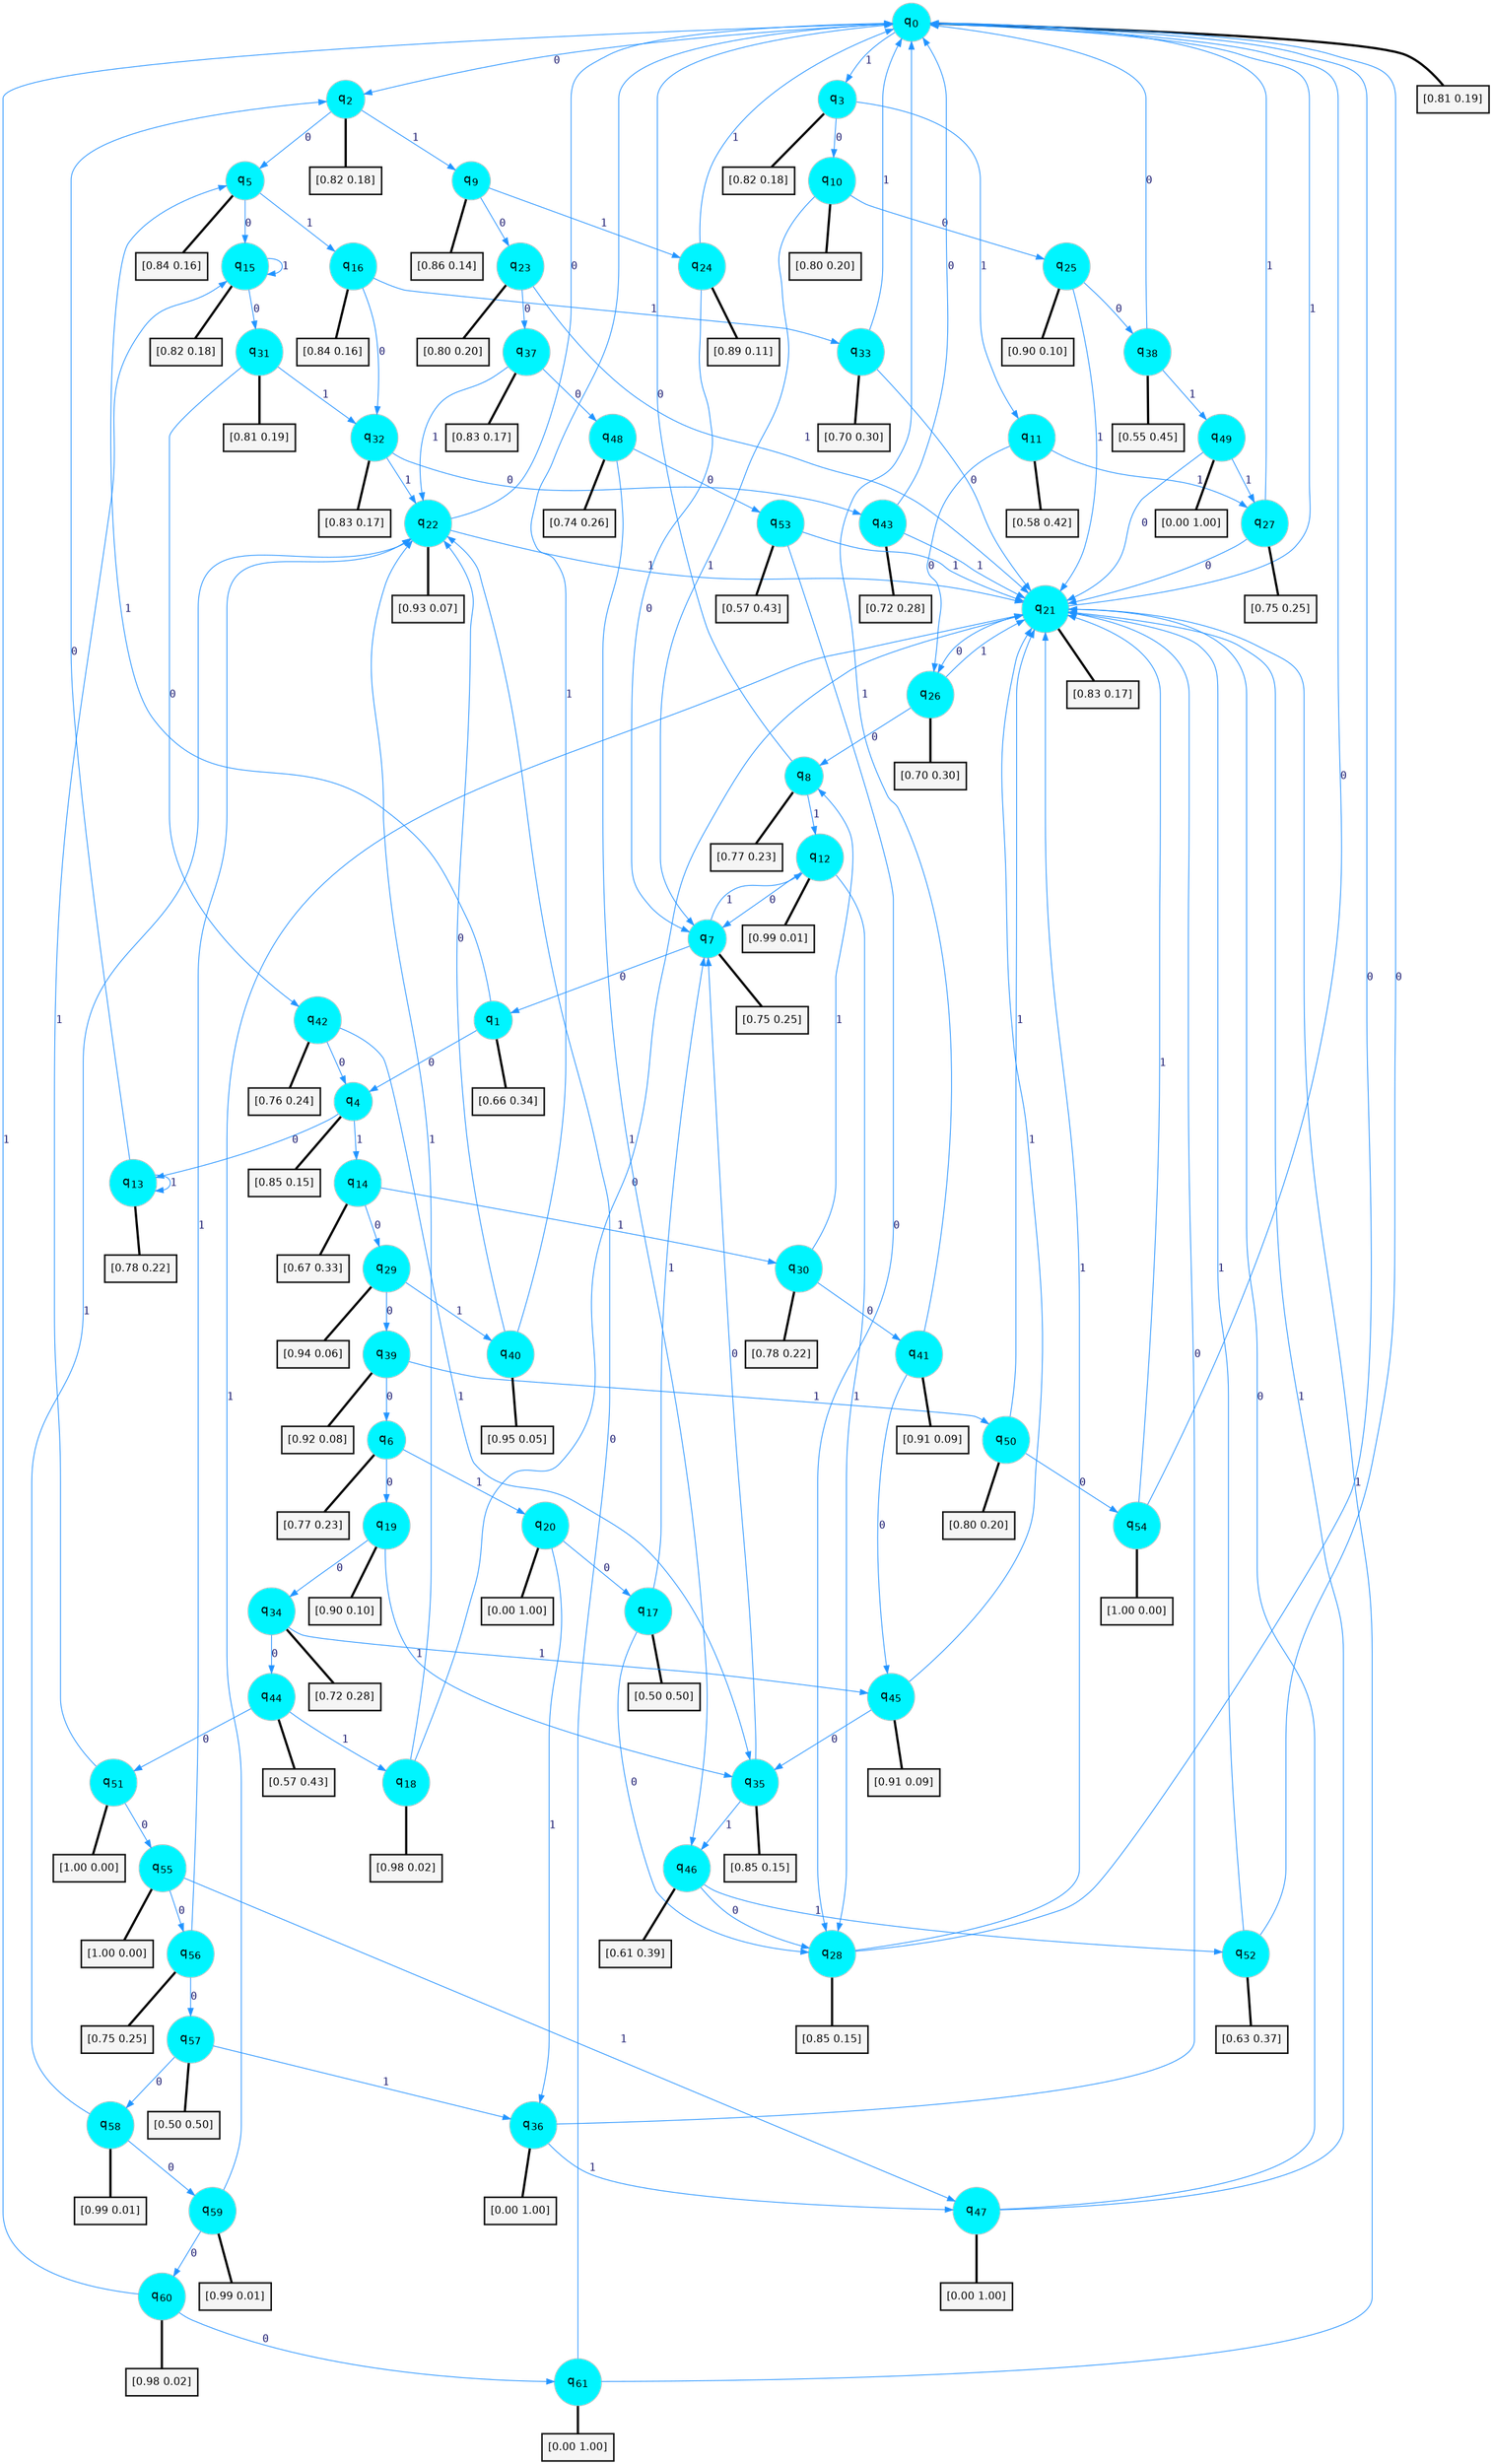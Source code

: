 digraph G {
graph [
bgcolor=transparent, dpi=300, rankdir=TD, size="40,25"];
node [
color=gray, fillcolor=turquoise1, fontcolor=black, fontname=Helvetica, fontsize=16, fontweight=bold, shape=circle, style=filled];
edge [
arrowsize=1, color=dodgerblue1, fontcolor=midnightblue, fontname=courier, fontweight=bold, penwidth=1, style=solid, weight=20];
0[label=<q<SUB>0</SUB>>];
1[label=<q<SUB>1</SUB>>];
2[label=<q<SUB>2</SUB>>];
3[label=<q<SUB>3</SUB>>];
4[label=<q<SUB>4</SUB>>];
5[label=<q<SUB>5</SUB>>];
6[label=<q<SUB>6</SUB>>];
7[label=<q<SUB>7</SUB>>];
8[label=<q<SUB>8</SUB>>];
9[label=<q<SUB>9</SUB>>];
10[label=<q<SUB>10</SUB>>];
11[label=<q<SUB>11</SUB>>];
12[label=<q<SUB>12</SUB>>];
13[label=<q<SUB>13</SUB>>];
14[label=<q<SUB>14</SUB>>];
15[label=<q<SUB>15</SUB>>];
16[label=<q<SUB>16</SUB>>];
17[label=<q<SUB>17</SUB>>];
18[label=<q<SUB>18</SUB>>];
19[label=<q<SUB>19</SUB>>];
20[label=<q<SUB>20</SUB>>];
21[label=<q<SUB>21</SUB>>];
22[label=<q<SUB>22</SUB>>];
23[label=<q<SUB>23</SUB>>];
24[label=<q<SUB>24</SUB>>];
25[label=<q<SUB>25</SUB>>];
26[label=<q<SUB>26</SUB>>];
27[label=<q<SUB>27</SUB>>];
28[label=<q<SUB>28</SUB>>];
29[label=<q<SUB>29</SUB>>];
30[label=<q<SUB>30</SUB>>];
31[label=<q<SUB>31</SUB>>];
32[label=<q<SUB>32</SUB>>];
33[label=<q<SUB>33</SUB>>];
34[label=<q<SUB>34</SUB>>];
35[label=<q<SUB>35</SUB>>];
36[label=<q<SUB>36</SUB>>];
37[label=<q<SUB>37</SUB>>];
38[label=<q<SUB>38</SUB>>];
39[label=<q<SUB>39</SUB>>];
40[label=<q<SUB>40</SUB>>];
41[label=<q<SUB>41</SUB>>];
42[label=<q<SUB>42</SUB>>];
43[label=<q<SUB>43</SUB>>];
44[label=<q<SUB>44</SUB>>];
45[label=<q<SUB>45</SUB>>];
46[label=<q<SUB>46</SUB>>];
47[label=<q<SUB>47</SUB>>];
48[label=<q<SUB>48</SUB>>];
49[label=<q<SUB>49</SUB>>];
50[label=<q<SUB>50</SUB>>];
51[label=<q<SUB>51</SUB>>];
52[label=<q<SUB>52</SUB>>];
53[label=<q<SUB>53</SUB>>];
54[label=<q<SUB>54</SUB>>];
55[label=<q<SUB>55</SUB>>];
56[label=<q<SUB>56</SUB>>];
57[label=<q<SUB>57</SUB>>];
58[label=<q<SUB>58</SUB>>];
59[label=<q<SUB>59</SUB>>];
60[label=<q<SUB>60</SUB>>];
61[label=<q<SUB>61</SUB>>];
62[label="[0.81 0.19]", shape=box,fontcolor=black, fontname=Helvetica, fontsize=14, penwidth=2, fillcolor=whitesmoke,color=black];
63[label="[0.66 0.34]", shape=box,fontcolor=black, fontname=Helvetica, fontsize=14, penwidth=2, fillcolor=whitesmoke,color=black];
64[label="[0.82 0.18]", shape=box,fontcolor=black, fontname=Helvetica, fontsize=14, penwidth=2, fillcolor=whitesmoke,color=black];
65[label="[0.82 0.18]", shape=box,fontcolor=black, fontname=Helvetica, fontsize=14, penwidth=2, fillcolor=whitesmoke,color=black];
66[label="[0.85 0.15]", shape=box,fontcolor=black, fontname=Helvetica, fontsize=14, penwidth=2, fillcolor=whitesmoke,color=black];
67[label="[0.84 0.16]", shape=box,fontcolor=black, fontname=Helvetica, fontsize=14, penwidth=2, fillcolor=whitesmoke,color=black];
68[label="[0.77 0.23]", shape=box,fontcolor=black, fontname=Helvetica, fontsize=14, penwidth=2, fillcolor=whitesmoke,color=black];
69[label="[0.75 0.25]", shape=box,fontcolor=black, fontname=Helvetica, fontsize=14, penwidth=2, fillcolor=whitesmoke,color=black];
70[label="[0.77 0.23]", shape=box,fontcolor=black, fontname=Helvetica, fontsize=14, penwidth=2, fillcolor=whitesmoke,color=black];
71[label="[0.86 0.14]", shape=box,fontcolor=black, fontname=Helvetica, fontsize=14, penwidth=2, fillcolor=whitesmoke,color=black];
72[label="[0.80 0.20]", shape=box,fontcolor=black, fontname=Helvetica, fontsize=14, penwidth=2, fillcolor=whitesmoke,color=black];
73[label="[0.58 0.42]", shape=box,fontcolor=black, fontname=Helvetica, fontsize=14, penwidth=2, fillcolor=whitesmoke,color=black];
74[label="[0.99 0.01]", shape=box,fontcolor=black, fontname=Helvetica, fontsize=14, penwidth=2, fillcolor=whitesmoke,color=black];
75[label="[0.78 0.22]", shape=box,fontcolor=black, fontname=Helvetica, fontsize=14, penwidth=2, fillcolor=whitesmoke,color=black];
76[label="[0.67 0.33]", shape=box,fontcolor=black, fontname=Helvetica, fontsize=14, penwidth=2, fillcolor=whitesmoke,color=black];
77[label="[0.82 0.18]", shape=box,fontcolor=black, fontname=Helvetica, fontsize=14, penwidth=2, fillcolor=whitesmoke,color=black];
78[label="[0.84 0.16]", shape=box,fontcolor=black, fontname=Helvetica, fontsize=14, penwidth=2, fillcolor=whitesmoke,color=black];
79[label="[0.50 0.50]", shape=box,fontcolor=black, fontname=Helvetica, fontsize=14, penwidth=2, fillcolor=whitesmoke,color=black];
80[label="[0.98 0.02]", shape=box,fontcolor=black, fontname=Helvetica, fontsize=14, penwidth=2, fillcolor=whitesmoke,color=black];
81[label="[0.90 0.10]", shape=box,fontcolor=black, fontname=Helvetica, fontsize=14, penwidth=2, fillcolor=whitesmoke,color=black];
82[label="[0.00 1.00]", shape=box,fontcolor=black, fontname=Helvetica, fontsize=14, penwidth=2, fillcolor=whitesmoke,color=black];
83[label="[0.83 0.17]", shape=box,fontcolor=black, fontname=Helvetica, fontsize=14, penwidth=2, fillcolor=whitesmoke,color=black];
84[label="[0.93 0.07]", shape=box,fontcolor=black, fontname=Helvetica, fontsize=14, penwidth=2, fillcolor=whitesmoke,color=black];
85[label="[0.80 0.20]", shape=box,fontcolor=black, fontname=Helvetica, fontsize=14, penwidth=2, fillcolor=whitesmoke,color=black];
86[label="[0.89 0.11]", shape=box,fontcolor=black, fontname=Helvetica, fontsize=14, penwidth=2, fillcolor=whitesmoke,color=black];
87[label="[0.90 0.10]", shape=box,fontcolor=black, fontname=Helvetica, fontsize=14, penwidth=2, fillcolor=whitesmoke,color=black];
88[label="[0.70 0.30]", shape=box,fontcolor=black, fontname=Helvetica, fontsize=14, penwidth=2, fillcolor=whitesmoke,color=black];
89[label="[0.75 0.25]", shape=box,fontcolor=black, fontname=Helvetica, fontsize=14, penwidth=2, fillcolor=whitesmoke,color=black];
90[label="[0.85 0.15]", shape=box,fontcolor=black, fontname=Helvetica, fontsize=14, penwidth=2, fillcolor=whitesmoke,color=black];
91[label="[0.94 0.06]", shape=box,fontcolor=black, fontname=Helvetica, fontsize=14, penwidth=2, fillcolor=whitesmoke,color=black];
92[label="[0.78 0.22]", shape=box,fontcolor=black, fontname=Helvetica, fontsize=14, penwidth=2, fillcolor=whitesmoke,color=black];
93[label="[0.81 0.19]", shape=box,fontcolor=black, fontname=Helvetica, fontsize=14, penwidth=2, fillcolor=whitesmoke,color=black];
94[label="[0.83 0.17]", shape=box,fontcolor=black, fontname=Helvetica, fontsize=14, penwidth=2, fillcolor=whitesmoke,color=black];
95[label="[0.70 0.30]", shape=box,fontcolor=black, fontname=Helvetica, fontsize=14, penwidth=2, fillcolor=whitesmoke,color=black];
96[label="[0.72 0.28]", shape=box,fontcolor=black, fontname=Helvetica, fontsize=14, penwidth=2, fillcolor=whitesmoke,color=black];
97[label="[0.85 0.15]", shape=box,fontcolor=black, fontname=Helvetica, fontsize=14, penwidth=2, fillcolor=whitesmoke,color=black];
98[label="[0.00 1.00]", shape=box,fontcolor=black, fontname=Helvetica, fontsize=14, penwidth=2, fillcolor=whitesmoke,color=black];
99[label="[0.83 0.17]", shape=box,fontcolor=black, fontname=Helvetica, fontsize=14, penwidth=2, fillcolor=whitesmoke,color=black];
100[label="[0.55 0.45]", shape=box,fontcolor=black, fontname=Helvetica, fontsize=14, penwidth=2, fillcolor=whitesmoke,color=black];
101[label="[0.92 0.08]", shape=box,fontcolor=black, fontname=Helvetica, fontsize=14, penwidth=2, fillcolor=whitesmoke,color=black];
102[label="[0.95 0.05]", shape=box,fontcolor=black, fontname=Helvetica, fontsize=14, penwidth=2, fillcolor=whitesmoke,color=black];
103[label="[0.91 0.09]", shape=box,fontcolor=black, fontname=Helvetica, fontsize=14, penwidth=2, fillcolor=whitesmoke,color=black];
104[label="[0.76 0.24]", shape=box,fontcolor=black, fontname=Helvetica, fontsize=14, penwidth=2, fillcolor=whitesmoke,color=black];
105[label="[0.72 0.28]", shape=box,fontcolor=black, fontname=Helvetica, fontsize=14, penwidth=2, fillcolor=whitesmoke,color=black];
106[label="[0.57 0.43]", shape=box,fontcolor=black, fontname=Helvetica, fontsize=14, penwidth=2, fillcolor=whitesmoke,color=black];
107[label="[0.91 0.09]", shape=box,fontcolor=black, fontname=Helvetica, fontsize=14, penwidth=2, fillcolor=whitesmoke,color=black];
108[label="[0.61 0.39]", shape=box,fontcolor=black, fontname=Helvetica, fontsize=14, penwidth=2, fillcolor=whitesmoke,color=black];
109[label="[0.00 1.00]", shape=box,fontcolor=black, fontname=Helvetica, fontsize=14, penwidth=2, fillcolor=whitesmoke,color=black];
110[label="[0.74 0.26]", shape=box,fontcolor=black, fontname=Helvetica, fontsize=14, penwidth=2, fillcolor=whitesmoke,color=black];
111[label="[0.00 1.00]", shape=box,fontcolor=black, fontname=Helvetica, fontsize=14, penwidth=2, fillcolor=whitesmoke,color=black];
112[label="[0.80 0.20]", shape=box,fontcolor=black, fontname=Helvetica, fontsize=14, penwidth=2, fillcolor=whitesmoke,color=black];
113[label="[1.00 0.00]", shape=box,fontcolor=black, fontname=Helvetica, fontsize=14, penwidth=2, fillcolor=whitesmoke,color=black];
114[label="[0.63 0.37]", shape=box,fontcolor=black, fontname=Helvetica, fontsize=14, penwidth=2, fillcolor=whitesmoke,color=black];
115[label="[0.57 0.43]", shape=box,fontcolor=black, fontname=Helvetica, fontsize=14, penwidth=2, fillcolor=whitesmoke,color=black];
116[label="[1.00 0.00]", shape=box,fontcolor=black, fontname=Helvetica, fontsize=14, penwidth=2, fillcolor=whitesmoke,color=black];
117[label="[1.00 0.00]", shape=box,fontcolor=black, fontname=Helvetica, fontsize=14, penwidth=2, fillcolor=whitesmoke,color=black];
118[label="[0.75 0.25]", shape=box,fontcolor=black, fontname=Helvetica, fontsize=14, penwidth=2, fillcolor=whitesmoke,color=black];
119[label="[0.50 0.50]", shape=box,fontcolor=black, fontname=Helvetica, fontsize=14, penwidth=2, fillcolor=whitesmoke,color=black];
120[label="[0.99 0.01]", shape=box,fontcolor=black, fontname=Helvetica, fontsize=14, penwidth=2, fillcolor=whitesmoke,color=black];
121[label="[0.99 0.01]", shape=box,fontcolor=black, fontname=Helvetica, fontsize=14, penwidth=2, fillcolor=whitesmoke,color=black];
122[label="[0.98 0.02]", shape=box,fontcolor=black, fontname=Helvetica, fontsize=14, penwidth=2, fillcolor=whitesmoke,color=black];
123[label="[0.00 1.00]", shape=box,fontcolor=black, fontname=Helvetica, fontsize=14, penwidth=2, fillcolor=whitesmoke,color=black];
0->2 [label=0];
0->3 [label=1];
0->62 [arrowhead=none, penwidth=3,color=black];
1->4 [label=0];
1->5 [label=1];
1->63 [arrowhead=none, penwidth=3,color=black];
2->5 [label=0];
2->9 [label=1];
2->64 [arrowhead=none, penwidth=3,color=black];
3->10 [label=0];
3->11 [label=1];
3->65 [arrowhead=none, penwidth=3,color=black];
4->13 [label=0];
4->14 [label=1];
4->66 [arrowhead=none, penwidth=3,color=black];
5->15 [label=0];
5->16 [label=1];
5->67 [arrowhead=none, penwidth=3,color=black];
6->19 [label=0];
6->20 [label=1];
6->68 [arrowhead=none, penwidth=3,color=black];
7->1 [label=0];
7->12 [label=1];
7->69 [arrowhead=none, penwidth=3,color=black];
8->0 [label=0];
8->12 [label=1];
8->70 [arrowhead=none, penwidth=3,color=black];
9->23 [label=0];
9->24 [label=1];
9->71 [arrowhead=none, penwidth=3,color=black];
10->25 [label=0];
10->7 [label=1];
10->72 [arrowhead=none, penwidth=3,color=black];
11->26 [label=0];
11->27 [label=1];
11->73 [arrowhead=none, penwidth=3,color=black];
12->7 [label=0];
12->28 [label=1];
12->74 [arrowhead=none, penwidth=3,color=black];
13->2 [label=0];
13->13 [label=1];
13->75 [arrowhead=none, penwidth=3,color=black];
14->29 [label=0];
14->30 [label=1];
14->76 [arrowhead=none, penwidth=3,color=black];
15->31 [label=0];
15->15 [label=1];
15->77 [arrowhead=none, penwidth=3,color=black];
16->32 [label=0];
16->33 [label=1];
16->78 [arrowhead=none, penwidth=3,color=black];
17->28 [label=0];
17->7 [label=1];
17->79 [arrowhead=none, penwidth=3,color=black];
18->21 [label=0];
18->22 [label=1];
18->80 [arrowhead=none, penwidth=3,color=black];
19->34 [label=0];
19->35 [label=1];
19->81 [arrowhead=none, penwidth=3,color=black];
20->17 [label=0];
20->36 [label=1];
20->82 [arrowhead=none, penwidth=3,color=black];
21->26 [label=0];
21->0 [label=1];
21->83 [arrowhead=none, penwidth=3,color=black];
22->0 [label=0];
22->21 [label=1];
22->84 [arrowhead=none, penwidth=3,color=black];
23->37 [label=0];
23->21 [label=1];
23->85 [arrowhead=none, penwidth=3,color=black];
24->7 [label=0];
24->0 [label=1];
24->86 [arrowhead=none, penwidth=3,color=black];
25->38 [label=0];
25->21 [label=1];
25->87 [arrowhead=none, penwidth=3,color=black];
26->8 [label=0];
26->21 [label=1];
26->88 [arrowhead=none, penwidth=3,color=black];
27->21 [label=0];
27->0 [label=1];
27->89 [arrowhead=none, penwidth=3,color=black];
28->0 [label=0];
28->21 [label=1];
28->90 [arrowhead=none, penwidth=3,color=black];
29->39 [label=0];
29->40 [label=1];
29->91 [arrowhead=none, penwidth=3,color=black];
30->41 [label=0];
30->8 [label=1];
30->92 [arrowhead=none, penwidth=3,color=black];
31->42 [label=0];
31->32 [label=1];
31->93 [arrowhead=none, penwidth=3,color=black];
32->43 [label=0];
32->22 [label=1];
32->94 [arrowhead=none, penwidth=3,color=black];
33->21 [label=0];
33->0 [label=1];
33->95 [arrowhead=none, penwidth=3,color=black];
34->44 [label=0];
34->45 [label=1];
34->96 [arrowhead=none, penwidth=3,color=black];
35->7 [label=0];
35->46 [label=1];
35->97 [arrowhead=none, penwidth=3,color=black];
36->21 [label=0];
36->47 [label=1];
36->98 [arrowhead=none, penwidth=3,color=black];
37->48 [label=0];
37->22 [label=1];
37->99 [arrowhead=none, penwidth=3,color=black];
38->0 [label=0];
38->49 [label=1];
38->100 [arrowhead=none, penwidth=3,color=black];
39->6 [label=0];
39->50 [label=1];
39->101 [arrowhead=none, penwidth=3,color=black];
40->22 [label=0];
40->0 [label=1];
40->102 [arrowhead=none, penwidth=3,color=black];
41->45 [label=0];
41->0 [label=1];
41->103 [arrowhead=none, penwidth=3,color=black];
42->4 [label=0];
42->35 [label=1];
42->104 [arrowhead=none, penwidth=3,color=black];
43->0 [label=0];
43->21 [label=1];
43->105 [arrowhead=none, penwidth=3,color=black];
44->51 [label=0];
44->18 [label=1];
44->106 [arrowhead=none, penwidth=3,color=black];
45->35 [label=0];
45->21 [label=1];
45->107 [arrowhead=none, penwidth=3,color=black];
46->28 [label=0];
46->52 [label=1];
46->108 [arrowhead=none, penwidth=3,color=black];
47->21 [label=0];
47->21 [label=1];
47->109 [arrowhead=none, penwidth=3,color=black];
48->53 [label=0];
48->46 [label=1];
48->110 [arrowhead=none, penwidth=3,color=black];
49->21 [label=0];
49->27 [label=1];
49->111 [arrowhead=none, penwidth=3,color=black];
50->54 [label=0];
50->21 [label=1];
50->112 [arrowhead=none, penwidth=3,color=black];
51->55 [label=0];
51->15 [label=1];
51->113 [arrowhead=none, penwidth=3,color=black];
52->0 [label=0];
52->21 [label=1];
52->114 [arrowhead=none, penwidth=3,color=black];
53->28 [label=0];
53->21 [label=1];
53->115 [arrowhead=none, penwidth=3,color=black];
54->0 [label=0];
54->21 [label=1];
54->116 [arrowhead=none, penwidth=3,color=black];
55->56 [label=0];
55->47 [label=1];
55->117 [arrowhead=none, penwidth=3,color=black];
56->57 [label=0];
56->22 [label=1];
56->118 [arrowhead=none, penwidth=3,color=black];
57->58 [label=0];
57->36 [label=1];
57->119 [arrowhead=none, penwidth=3,color=black];
58->59 [label=0];
58->22 [label=1];
58->120 [arrowhead=none, penwidth=3,color=black];
59->60 [label=0];
59->21 [label=1];
59->121 [arrowhead=none, penwidth=3,color=black];
60->61 [label=0];
60->0 [label=1];
60->122 [arrowhead=none, penwidth=3,color=black];
61->22 [label=0];
61->21 [label=1];
61->123 [arrowhead=none, penwidth=3,color=black];
}
